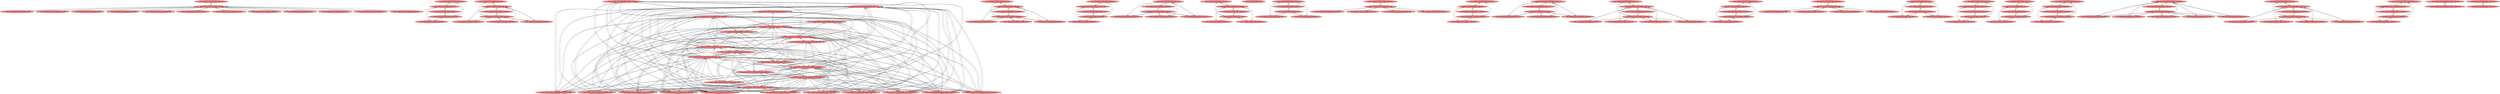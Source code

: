 
digraph G {


node915 [fillcolor=lightcoral,label="  %53 = load i32**, i32*** %c, align 8, !dbg !1488",shape=ellipse,style=filled ]
node913 [fillcolor=lightcoral,label="  %22 = load i32, i32* %i28, align 4, !dbg !1398",shape=ellipse,style=filled ]
node909 [fillcolor=lightcoral,label="  %51 = load i32, i32* %j70, align 4, !dbg !1481",shape=ellipse,style=filled ]
node906 [fillcolor=lightcoral,label="  %76 = load i32*, i32** %arrayidx123, align 8, !dbg !1534",shape=ellipse,style=filled ]
node904 [fillcolor=lightcoral,label="  %49 = load i32, i32* %i66, align 4, !dbg !1480",shape=ellipse,style=filled ]
node900 [fillcolor=lightcoral,label="  %50 = load i32*, i32** %arrayidx86, align 8, !dbg !1479",shape=ellipse,style=filled ]
node890 [fillcolor=lightcoral,label="  %32 = load i32, i32* %j50, align 4, !dbg !1433",shape=ellipse,style=filled ]
node887 [fillcolor=lightcoral,label="  %64 = load i32**, i32*** %c, align 8, !dbg !1524",shape=ellipse,style=filled ]
node901 [fillcolor=lightcoral,label="  %48 = load i32**, i32*** %c, align 8, !dbg !1479",shape=ellipse,style=filled ]
node886 [fillcolor=lightcoral,label="  store i32 0, i32* %i66, align 4, !dbg !1447",shape=ellipse,style=filled ]
node884 [fillcolor=lightcoral,label="  store i32 0, i32* %i142, align 4, !dbg !1566",shape=ellipse,style=filled ]
node895 [fillcolor=lightcoral,label="  %41 = load i32, i32* %k, align 4, !dbg !1474",shape=ellipse,style=filled ]
node883 [fillcolor=lightcoral,label="  store i32 %inc61, i32* %j50, align 4, !dbg !1436",shape=ellipse,style=filled ]
node881 [fillcolor=lightcoral,label="  store i32 0, i32* %retval, align 4",shape=ellipse,style=filled ]
node879 [fillcolor=lightcoral,label="  %47 = load i32, i32* %arrayidx84, align 4, !dbg !1475",shape=ellipse,style=filled ]
node878 [fillcolor=lightcoral,label="  %95 = load i32, i32* %i142, align 4, !dbg !1582",shape=ellipse,style=filled ]
node877 [fillcolor=lightcoral,label="  %31 = load i32*, i32** %arrayidx57, align 8, !dbg !1431",shape=ellipse,style=filled ]
node908 [fillcolor=lightcoral,label="  store i32 %inc12, i32* %i4, align 4, !dbg !1342",shape=ellipse,style=filled ]
node874 [fillcolor=lightcoral,label="  %29 = load i32**, i32*** %b, align 8, !dbg !1431",shape=ellipse,style=filled ]
node871 [fillcolor=lightcoral,label="  %28 = load i32, i32* %j50, align 4, !dbg !1424",shape=ellipse,style=filled ]
node868 [fillcolor=lightcoral,label="  %71 = load i32*, i32** %arrayidx118, align 8, !dbg !1529",shape=ellipse,style=filled ]
node866 [fillcolor=lightcoral,label="  %27 = load i32, i32* %i46, align 4, !dbg !1415",shape=ellipse,style=filled ]
node865 [fillcolor=lightcoral,label="  %87 = load i32**, i32*** %c, align 8, !dbg !1572",shape=ellipse,style=filled ]
node864 [fillcolor=lightcoral,label="  store i32 %inc159, i32* %j138, align 4, !dbg !1587",shape=ellipse,style=filled ]
node894 [fillcolor=lightcoral,label="  %75 = load i32, i32* %i105, align 4, !dbg !1535",shape=ellipse,style=filled ]
node863 [fillcolor=lightcoral,label="  store i32 %mul, i32* %arrayidx88, align 4, !dbg !1482",shape=ellipse,style=filled ]
node869 [fillcolor=lightcoral,label="  %69 = load i32**, i32*** %c, align 8, !dbg !1529",shape=ellipse,style=filled ]
node862 [fillcolor=lightcoral,label="  %103 = load i32, i32* %i176, align 4, !dbg !1620",shape=ellipse,style=filled ]
node892 [fillcolor=lightcoral,label="  %38 = load i32**, i32*** %a, align 8, !dbg !1471",shape=ellipse,style=filled ]
node859 [fillcolor=lightcoral,label="  %15 = load i32**, i32*** %c, align 8, !dbg !1360",shape=ellipse,style=filled ]
node893 [fillcolor=lightcoral,label="  %39 = load i32, i32* %i66, align 4, !dbg !1473",shape=ellipse,style=filled ]
node857 [fillcolor=lightcoral,label="  %42 = load i32, i32* %arrayidx80, align 4, !dbg !1471",shape=ellipse,style=filled ]
node861 [fillcolor=lightcoral,label="  store i32 0, i32* %i46, align 4, !dbg !1413",shape=ellipse,style=filled ]
node856 [fillcolor=lightcoral,label="  store i32 0, i32* %j, align 4, !dbg !1388",shape=ellipse,style=filled ]
node854 [fillcolor=lightcoral,label="  store i32 %rem55, i32* %arrayidx59, align 4, !dbg !1434",shape=ellipse,style=filled ]
node870 [fillcolor=lightcoral,label="  %16 = load i32, i32* %i15, align 4, !dbg !1361",shape=ellipse,style=filled ]
node852 [fillcolor=lightcoral,label="  %5 = load i32, i32* %i, align 4, !dbg !1320",shape=ellipse,style=filled ]
node849 [fillcolor=lightcoral,label="  store i32 %rem, i32* %arrayidx39, align 4, !dbg !1400",shape=ellipse,style=filled ]
node848 [fillcolor=lightcoral,label="  store i32** %0, i32*** %a, align 8, !dbg !1305",shape=ellipse,style=filled ]
node845 [fillcolor=lightcoral,label="  %35 = load i32, i32* %i66, align 4, !dbg !1449",shape=ellipse,style=filled ]
node911 [fillcolor=lightcoral,label="  store i32 %inc90, i32* %k, align 4, !dbg !1484",shape=ellipse,style=filled ]
node844 [fillcolor=lightcoral,label="  store i32 0, i32* %i, align 4, !dbg !1308",shape=ellipse,style=filled ]
node843 [fillcolor=lightcoral,label="  %1 = load i32, i32* %i, align 4, !dbg !1310",shape=ellipse,style=filled ]
node896 [fillcolor=lightcoral,label="  %45 = load i32*, i32** %arrayidx82, align 8, !dbg !1475",shape=ellipse,style=filled ]
node842 [fillcolor=lightcoral,label="  %10 = load i32, i32* %i4, align 4, !dbg !1339",shape=ellipse,style=filled ]
node851 [fillcolor=lightcoral,label="  %86 = load i32, i32* %i142, align 4, !dbg !1568",shape=ellipse,style=filled ]
node841 [fillcolor=lightcoral,label="  store i32 0, i32* %i4, align 4, !dbg !1330",shape=ellipse,style=filled ]
node836 [fillcolor=lightcoral,label="  %4 = load i32, i32* %i, align 4, !dbg !1317",shape=ellipse,style=filled ]
node898 [fillcolor=lightcoral,label="  %46 = load i32, i32* %j70, align 4, !dbg !1477",shape=ellipse,style=filled ]
node835 [fillcolor=lightcoral,label="  store i32 %inc23, i32* %i15, align 4, !dbg !1364",shape=ellipse,style=filled ]
node834 [fillcolor=lightcoral,label="  %58 = load i32, i32* %j70, align 4, !dbg !1493",shape=ellipse,style=filled ]
node840 [fillcolor=lightcoral,label="  store i32** %12, i32*** %c, align 8, !dbg !1349",shape=ellipse,style=filled ]
node832 [fillcolor=lightcoral,label="  store i32 %inc41, i32* %j, align 4, !dbg !1402",shape=ellipse,style=filled ]
node831 [fillcolor=lightcoral,label="  store i32 0, i32* %i15, align 4, !dbg !1352",shape=ellipse,style=filled ]
node875 [fillcolor=lightcoral,label="  %44 = load i32, i32* %k, align 4, !dbg !1476",shape=ellipse,style=filled ]
node830 [fillcolor=lightcoral,label="  %17 = load i32, i32* %i15, align 4, !dbg !1364",shape=ellipse,style=filled ]
node829 [fillcolor=lightcoral,label="  store i32* %14, i32** %arrayidx21, align 8, !dbg !1362",shape=ellipse,style=filled ]
node818 [fillcolor=lightcoral,label="  %116 = load i32, i32* %i188, align 4, !dbg !1648",shape=ellipse,style=filled ]
node781 [fillcolor=lightcoral,label="  store i32 %inc133, i32* %j109, align 4, !dbg !1546",shape=ellipse,style=filled ]
node790 [fillcolor=lightcoral,label="  %72 = load i32, i32* %j109, align 4, !dbg !1531",shape=ellipse,style=filled ]
node855 [fillcolor=lightcoral,label="  %11 = load i32, i32* %i4, align 4, !dbg !1342",shape=ellipse,style=filled ]
node846 [fillcolor=lightcoral,label="  %101 = load i32, i32* %expn, align 4, !dbg !1607",shape=ellipse,style=filled ]
node784 [fillcolor=lightcoral,label="  %81 = load i32*, i32** %arrayidx127, align 8, !dbg !1539",shape=ellipse,style=filled ]
node757 [fillcolor=lightcoral,label="  %111 = load i32, i32* %i188, align 4, !dbg !1639",shape=ellipse,style=filled ]
node914 [fillcolor=lightcoral,label="  store i32** %6, i32*** %b, align 8, !dbg !1327",shape=ellipse,style=filled ]
node826 [fillcolor=lightcoral,label="  %19 = load i32, i32* %i28, align 4, !dbg !1381",shape=ellipse,style=filled ]
node880 [fillcolor=lightcoral,label="  %59 = load i32, i32* %i66, align 4, !dbg !1498",shape=ellipse,style=filled ]
node764 [fillcolor=lightcoral,label="  %119 = load i32, i32* %i203, align 4, !dbg !1658",shape=ellipse,style=filled ]
node853 [fillcolor=lightcoral,label="  %37 = load i32, i32* %k, align 4, !dbg !1467",shape=ellipse,style=filled ]
node816 [fillcolor=lightcoral,label="  %82 = load i32, i32* %j109, align 4, !dbg !1541",shape=ellipse,style=filled ]
node772 [fillcolor=lightcoral,label="  store i32 %inc156, i32* %i142, align 4, !dbg !1582",shape=ellipse,style=filled ]
node903 [fillcolor=lightcoral,label="  %40 = load i32*, i32** %arrayidx78, align 8, !dbg !1471",shape=ellipse,style=filled ]
node801 [fillcolor=lightcoral,label="  %102 = load i32, i32* %expn, align 4, !dbg !1612",shape=ellipse,style=filled ]
node916 [fillcolor=lightcoral,label="  %54 = load i32, i32* %i66, align 4, !dbg !1489",shape=ellipse,style=filled ]
node837 [fillcolor=lightcoral,label="  %34 = load i32, i32* %i46, align 4, !dbg !1441",shape=ellipse,style=filled ]
node775 [fillcolor=lightcoral,label="  %91 = load i32**, i32*** %c, align 8, !dbg !1576",shape=ellipse,style=filled ]
node771 [fillcolor=lightcoral,label="  %98 = load i32, i32* %arrayidx162, align 4, !dbg !1593",shape=ellipse,style=filled ]
node768 [fillcolor=lightcoral,label="  %96 = load i32, i32* %j138, align 4, !dbg !1587",shape=ellipse,style=filled ]
node858 [fillcolor=lightcoral,label="  %7 = load i32, i32* %i4, align 4, !dbg !1332",shape=ellipse,style=filled ]
node767 [fillcolor=lightcoral,label="  %97 = load i32, i32* %expn, align 4, !dbg !1591",shape=ellipse,style=filled ]
node873 [fillcolor=lightcoral,label="  %24 = load i32, i32* %j, align 4, !dbg !1399",shape=ellipse,style=filled ]
node815 [fillcolor=lightcoral,label="  store i32 0, i32* %i28, align 4, !dbg !1379",shape=ellipse,style=filled ]
node753 [fillcolor=lightcoral,label="  %120 = load i32**, i32*** %c, align 8, !dbg !1662",shape=ellipse,style=filled ]
node808 [fillcolor=lightcoral,label="  %56 = load i32, i32* %j70, align 4, !dbg !1490",shape=ellipse,style=filled ]
node847 [fillcolor=lightcoral,label="  store i32 %inc, i32* %i, align 4, !dbg !1320",shape=ellipse,style=filled ]
node765 [fillcolor=lightcoral,label="  store i32 0, i32* %i176, align 4, !dbg !1618",shape=ellipse,style=filled ]
node783 [fillcolor=lightcoral,label="  %80 = load i32, i32* %i105, align 4, !dbg !1540",shape=ellipse,style=filled ]
node752 [fillcolor=lightcoral,label="  %122 = load i32*, i32** %arrayidx208, align 8, !dbg !1662",shape=ellipse,style=filled ]
node882 [fillcolor=lightcoral,label="  %33 = load i32, i32* %j50, align 4, !dbg !1436",shape=ellipse,style=filled ]
node839 [fillcolor=lightcoral,label="  %3 = load i32**, i32*** %a, align 8, !dbg !1316",shape=ellipse,style=filled ]
node761 [fillcolor=lightcoral,label="  store i32 %inc183, i32* %i176, align 4, !dbg !1629",shape=ellipse,style=filled ]
node905 [fillcolor=lightcoral,label="  %100 = load i32, i32* %expn, align 4, !dbg !1600",shape=ellipse,style=filled ]
node770 [fillcolor=lightcoral,label="  %94 = load i32, i32* %j138, align 4, !dbg !1579",shape=ellipse,style=filled ]
node773 [fillcolor=lightcoral,label="  %93 = load i32*, i32** %arrayidx152, align 8, !dbg !1576",shape=ellipse,style=filled ]
node789 [fillcolor=lightcoral,label="  %77 = load i32, i32* %j109, align 4, !dbg !1536",shape=ellipse,style=filled ]
node780 [fillcolor=lightcoral,label="  store i32 %inc136, i32* %i105, align 4, !dbg !1551",shape=ellipse,style=filled ]
node769 [fillcolor=lightcoral,label="  %99 = load i32**, i32*** %c, align 8, !dbg !1594",shape=ellipse,style=filled ]
node803 [fillcolor=lightcoral,label="  store i32 %inc100, i32* %i66, align 4, !dbg !1498",shape=ellipse,style=filled ]
node820 [fillcolor=lightcoral,label="  store i32 0, i32* %k, align 4, !dbg !1465",shape=ellipse,style=filled ]
node760 [fillcolor=lightcoral,label="  %109 = load i32**, i32*** %a, align 8, !dbg !1633",shape=ellipse,style=filled ]
node758 [fillcolor=lightcoral,label="  %113 = load i32, i32* %i188, align 4, !dbg !1645",shape=ellipse,style=filled ]
node891 [fillcolor=lightcoral,label="  %36 = load i32, i32* %j70, align 4, !dbg !1458",shape=ellipse,style=filled ]
node860 [fillcolor=lightcoral,label="  %25 = load i32, i32* %j, align 4, !dbg !1402",shape=ellipse,style=filled ]
node791 [fillcolor=lightcoral,label="  %70 = load i32, i32* %i105, align 4, !dbg !1530",shape=ellipse,style=filled ]
node823 [fillcolor=lightcoral,label="  %20 = load i32, i32* %j, align 4, !dbg !1390",shape=ellipse,style=filled ]
node754 [fillcolor=lightcoral,label="  %117 = load i32**, i32*** %b, align 8, !dbg !1652",shape=ellipse,style=filled ]
node824 [fillcolor=lightcoral,label="  %108 = load i32, i32* %i176, align 4, !dbg !1629",shape=ellipse,style=filled ]
node912 [fillcolor=lightcoral,label="  store i32 0, i32* %j138, align 4, !dbg !1557",shape=ellipse,style=filled ]
node755 [fillcolor=lightcoral,label="  %114 = load i32*, i32** %arrayidx193, align 8, !dbg !1643",shape=ellipse,style=filled ]
node762 [fillcolor=lightcoral,label="  %106 = load i32*, i32** %arrayidx181, align 8, !dbg !1624",shape=ellipse,style=filled ]
node813 [fillcolor=lightcoral,label="  store i32* %8, i32** %arrayidx10, align 8, !dbg !1340",shape=ellipse,style=filled ]
node751 [fillcolor=lightcoral,label="  store i32 %inc213, i32* %i203, align 4, !dbg !1667",shape=ellipse,style=filled ]
node867 [fillcolor=lightcoral,label="  store i32 0, i32* %j50, align 4, !dbg !1422",shape=ellipse,style=filled ]
node766 [fillcolor=lightcoral,label="  store i32 %inc174, i32* %expn, align 4, !dbg !1612",shape=ellipse,style=filled ]
node838 [fillcolor=lightcoral,label="  %90 = load i32, i32* %j138, align 4, !dbg !1575",shape=ellipse,style=filled ]
node819 [fillcolor=lightcoral,label="  %13 = load i32, i32* %i15, align 4, !dbg !1354",shape=ellipse,style=filled ]
node763 [fillcolor=lightcoral,label="  %104 = load i32**, i32*** %a, align 8, !dbg !1624",shape=ellipse,style=filled ]
node787 [fillcolor=lightcoral,label="  %78 = load i32, i32* %tmp, align 4, !dbg !1538",shape=ellipse,style=filled ]
node889 [fillcolor=lightcoral,label="  store i32 0, i32* %j70, align 4, !dbg !1456",shape=ellipse,style=filled ]
node797 [fillcolor=lightcoral,label="  store i32 0, i32* %i105, align 4, !dbg !1509",shape=ellipse,style=filled ]
node888 [fillcolor=lightcoral,label="  %9 = load i32**, i32*** %b, align 8, !dbg !1338",shape=ellipse,style=filled ]
node876 [fillcolor=lightcoral,label="  %84 = load i32, i32* %i105, align 4, !dbg !1551",shape=ellipse,style=filled ]
node788 [fillcolor=lightcoral,label="  store i32 %73, i32* %arrayidx125, align 4, !dbg !1537",shape=ellipse,style=filled ]
node907 [fillcolor=lightcoral,label="  %74 = load i32**, i32*** %c, align 8, !dbg !1534",shape=ellipse,style=filled ]
node777 [fillcolor=lightcoral,label="  %89 = load i32*, i32** %arrayidx147, align 8, !dbg !1572",shape=ellipse,style=filled ]
node796 [fillcolor=lightcoral,label="  %65 = load i32, i32* %i105, align 4, !dbg !1526",shape=ellipse,style=filled ]
node817 [fillcolor=lightcoral,label="  store i32 0, i32* %expn, align 4, !dbg !1370",shape=ellipse,style=filled ]
node821 [fillcolor=lightcoral,label="  %121 = load i32, i32* %i203, align 4, !dbg !1664",shape=ellipse,style=filled ]
node785 [fillcolor=lightcoral,label="  %79 = load i32**, i32*** %c, align 8, !dbg !1539",shape=ellipse,style=filled ]
node792 [fillcolor=lightcoral,label="  %105 = load i32, i32* %i176, align 4, !dbg !1626",shape=ellipse,style=filled ]
node794 [fillcolor=lightcoral,label="  %68 = load i32, i32* %arrayidx116, align 4, !dbg !1524",shape=ellipse,style=filled ]
node776 [fillcolor=lightcoral,label="  %112 = load i32**, i32*** %b, align 8, !dbg !1643",shape=ellipse,style=filled ]
node811 [fillcolor=lightcoral,label="  %67 = load i32, i32* %j109, align 4, !dbg !1527",shape=ellipse,style=filled ]
node872 [fillcolor=lightcoral,label="  %66 = load i32*, i32** %arrayidx114, align 8, !dbg !1524",shape=ellipse,style=filled ]
node795 [fillcolor=lightcoral,label="  %124 = load i32, i32* %i203, align 4, !dbg !1667",shape=ellipse,style=filled ]
node786 [fillcolor=lightcoral,label="  %83 = load i32, i32* %j109, align 4, !dbg !1546",shape=ellipse,style=filled ]
node778 [fillcolor=lightcoral,label="  %88 = load i32, i32* %i142, align 4, !dbg !1574",shape=ellipse,style=filled ]
node810 [fillcolor=lightcoral,label="  store i32* %2, i32** %arrayidx, align 8, !dbg !1318",shape=ellipse,style=filled ]
node902 [fillcolor=lightcoral,label="  %26 = load i32, i32* %i28, align 4, !dbg !1407",shape=ellipse,style=filled ]
node779 [fillcolor=lightcoral,label="  %85 = load i32, i32* %j138, align 4, !dbg !1559",shape=ellipse,style=filled ]
node798 [fillcolor=lightcoral,label="  store i32 %call102, i32* %arrayidx104, align 4, !dbg !1506",shape=ellipse,style=filled ]
node756 [fillcolor=lightcoral,label="  %125 = load i32**, i32*** %c, align 8, !dbg !1671",shape=ellipse,style=filled ]
node799 [fillcolor=lightcoral,label="  store i32 0, i32* %j109, align 4, !dbg !1518",shape=ellipse,style=filled ]
node897 [fillcolor=lightcoral,label="  %43 = load i32**, i32*** %b, align 8, !dbg !1475",shape=ellipse,style=filled ]
node802 [fillcolor=lightcoral,label="  %60 = load i32**, i32*** %c, align 8, !dbg !1502",shape=ellipse,style=filled ]
node774 [fillcolor=lightcoral,label="  %92 = load i32, i32* %i142, align 4, !dbg !1577",shape=ellipse,style=filled ]
node800 [fillcolor=lightcoral,label="  %61 = load i32, i32* %expn, align 4, !dbg !1504",shape=ellipse,style=filled ]
node828 [fillcolor=lightcoral,label="  %23 = load i32*, i32** %arrayidx37, align 8, !dbg !1397",shape=ellipse,style=filled ]
node804 [fillcolor=lightcoral,label="  store i32 %inc97, i32* %j70, align 4, !dbg !1493",shape=ellipse,style=filled ]
node850 [fillcolor=lightcoral,label="  %30 = load i32, i32* %i46, align 4, !dbg !1432",shape=ellipse,style=filled ]
node833 [fillcolor=lightcoral,label="  store i32 %inc44, i32* %i28, align 4, !dbg !1407",shape=ellipse,style=filled ]
node782 [fillcolor=lightcoral,label="  store i32 %78, i32* %arrayidx131, align 4, !dbg !1544",shape=ellipse,style=filled ]
node805 [fillcolor=lightcoral,label="  store i32 %add, i32* %arrayidx95, align 4, !dbg !1491",shape=ellipse,style=filled ]
node759 [fillcolor=lightcoral,label="  store i32 0, i32* %i188, align 4, !dbg !1637",shape=ellipse,style=filled ]
node806 [fillcolor=lightcoral,label="  %62 = load i32, i32* %i105, align 4, !dbg !1511",shape=ellipse,style=filled ]
node807 [fillcolor=lightcoral,label="  %57 = load i32, i32* %arrayidx95, align 4, !dbg !1491",shape=ellipse,style=filled ]
node885 [fillcolor=lightcoral,label="  store i32 %inc64, i32* %i46, align 4, !dbg !1441",shape=ellipse,style=filled ]
node814 [fillcolor=lightcoral,label="  store i32 %inc198, i32* %i188, align 4, !dbg !1648",shape=ellipse,style=filled ]
node809 [fillcolor=lightcoral,label="  %55 = load i32*, i32** %arrayidx93, align 8, !dbg !1488",shape=ellipse,style=filled ]
node910 [fillcolor=lightcoral,label="  %52 = load i32, i32* %k, align 4, !dbg !1484",shape=ellipse,style=filled ]
node812 [fillcolor=lightcoral,label="  %63 = load i32, i32* %j109, align 4, !dbg !1520",shape=ellipse,style=filled ]
node793 [fillcolor=lightcoral,label="  store i32 %68, i32* %tmp, align 4, !dbg !1528",shape=ellipse,style=filled ]
node822 [fillcolor=lightcoral,label="  store i32 0, i32* %i203, align 4, !dbg !1656",shape=ellipse,style=filled ]
node899 [fillcolor=lightcoral,label="  %73 = load i32, i32* %arrayidx121, align 4, !dbg !1529",shape=ellipse,style=filled ]
node825 [fillcolor=lightcoral,label="  %18 = load i32, i32* %expn, align 4, !dbg !1372",shape=ellipse,style=filled ]
node827 [fillcolor=lightcoral,label="  %21 = load i32**, i32*** %a, align 8, !dbg !1397",shape=ellipse,style=filled ]

node863->node762 [ ]
node863->node777 [ ]
node777->node863 [ ]
node794->node863 [ ]
node863->node872 [ ]
node872->node863 [ ]
node900->node782 [ ]
node774->node772 [ ]
node772->node774 [ ]
node782->node896 [ ]
node875->node911 [ ]
node911->node875 [ ]
node857->node782 [ ]
node782->node857 [ ]
node857->node788 [ ]
node909->node804 [ ]
node807->node849 [ ]
node804->node909 [ ]
node788->node857 [ ]
node857->node805 [ ]
node806->node780 [ ]
node780->node806 [ ]
node809->node863 [ ]
node906->node782 [ ]
node782->node903 [ ]
node782->node906 [ ]
node863->node903 [ ]
node903->node863 [ ]
node910->node820 [ ]
node891->node804 [ ]
node885->node837 [ ]
node891->node889 [ ]
node916->node886 [ ]
node845->node803 [ ]
node803->node845 [ ]
node886->node880 [ ]
node904->node886 [ ]
node896->node788 [ ]
node788->node896 [ ]
node893->node886 [ ]
node886->node893 [ ]
node867->node890 [ ]
node903->node849 [ ]
node863->node794 [ ]
node849->node903 [ ]
node784->node854 [ ]
node854->node906 [ ]
node854->node899 [ ]
node809->node854 [ ]
node900->node854 [ ]
node854->node900 [ ]
node759->node757 [ ]
node854->node777 [ ]
node777->node854 [ ]
node854->node879 [ ]
node857->node854 [ ]
node854->node857 [ ]
node854->node752 [ ]
node877->node854 [ ]
node885->node850 [ ]
node877->node805 [ ]
node850->node885 [ ]
node903->node788 [ ]
node765->node824 [ ]
node850->node861 [ ]
node861->node850 [ ]
node902->node833 [ ]
node849->node755 [ ]
node755->node849 [ ]
node782->node777 [ ]
node777->node782 [ ]
node773->node849 [ ]
node893->node803 [ ]
node813->node868 [ ]
node868->node813 [ ]
node849->node777 [ ]
node880->node886 [ ]
node777->node849 [ ]
node849->node906 [ ]
node813->node809 [ ]
node809->node829 [ ]
node810->node773 [ ]
node882->node867 [ ]
node773->node810 [ ]
node762->node813 [ ]
node813->node899 [ ]
node829->node903 [ ]
node899->node813 [ ]
node906->node849 [ ]
node844->node852 [ ]
node903->node782 [ ]
node784->node849 [ ]
node872->node813 [ ]
node854->node807 [ ]
node813->node807 [ ]
node829->node896 [ ]
node759->node818 [ ]
node903->node813 [ ]
node909->node889 [ ]
node813->node828 [ ]
node828->node813 [ ]
node908->node842 [ ]
node898->node804 [ ]
node752->node813 [ ]
node820->node853 [ ]
node804->node898 [ ]
node896->node854 [ ]
node914->node754 [ ]
node900->node849 [ ]
node773->node854 [ ]
node754->node914 [ ]
node908->node858 [ ]
node858->node908 [ ]
node820->node895 [ ]
node805->node900 [ ]
node829->node857 [ ]
node854->node872 [ ]
node872->node854 [ ]
node807->node854 [ ]
node810->node755 [ ]
node755->node810 [ ]
node855->node841 [ ]
node863->node877 [ ]
node877->node863 [ ]
node853->node820 [ ]
node896->node805 [ ]
node871->node883 [ ]
node810->node872 [ ]
node905->node817 [ ]
node817->node800 [ ]
node829->node828 [ ]
node791->node780 [ ]
node773->node829 [ ]
node879->node849 [ ]
node858->node841 [ ]
node841->node858 [ ]
node892->node848 [ ]
node854->node896 [ ]
node817->node801 [ ]
node866->node885 [ ]
node833->node902 [ ]
node829->node899 [ ]
node762->node788 [ ]
node810->node784 [ ]
node784->node810 [ ]
node810->node877 [ ]
node901->node840 [ ]
node840->node901 [ ]
node879->node813 [ ]
node818->node759 [ ]
node813->node879 [ ]
node872->node810 [ ]
node813->node777 [ ]
node788->node903 [ ]
node777->node813 [ ]
node780->node876 [ ]
node847->node836 [ ]
node828->node810 [ ]
node848->node827 [ ]
node788->node762 [ ]
node827->node848 [ ]
node843->node847 [ ]
node804->node834 [ ]
node899->node863 [ ]
node861->node866 [ ]
node813->node755 [ ]
node755->node813 [ ]
node794->node813 [ ]
node823->node832 [ ]
node801->node817 [ ]
node844->node843 [ ]
node849->node784 [ ]
node842->node841 [ ]
node841->node842 [ ]
node760->node848 [ ]
node911->node895 [ ]
node777->node829 [ ]
node903->node854 [ ]
node854->node903 [ ]
node887->node840 [ ]
node840->node859 [ ]
node852->node844 [ ]
node840->node887 [ ]
node868->node854 [ ]
node863->node906 [ ]
node889->node834 [ ]
node836->node847 [ ]
node906->node863 [ ]
node900->node829 [ ]
node829->node900 [ ]
node879->node805 [ ]
node849->node807 [ ]
node805->node879 [ ]
node798->node771 [ ]
node896->node782 [ ]
node771->node798 [ ]
node896->node810 [ ]
node810->node896 [ ]
node874->node914 [ ]
node854->node755 [ ]
node914->node874 [ ]
node757->node759 [ ]
node788->node879 [ ]
node782->node828 [ ]
node807->node810 [ ]
node810->node809 [ ]
node832->node823 [ ]
node817->node846 [ ]
node863->node896 [ ]
node843->node844 [ ]
node797->node796 [ ]
node809->node810 [ ]
node796->node797 [ ]
node829->node868 [ ]
node834->node889 [ ]
node868->node829 [ ]
node795->node822 [ ]
node884->node851 [ ]
node809->node805 [ ]
node773->node863 [ ]
node805->node794 [ ]
node840->node869 [ ]
node782->node879 [ ]
node899->node782 [ ]
node805->node809 [ ]
node862->node761 [ ]
node788->node809 [ ]
node886->node845 [ ]
node809->node782 [ ]
node835->node870 [ ]
node841->node855 [ ]
node782->node809 [ ]
node752->node854 [ ]
node813->node794 [ ]
node840->node915 [ ]
node805->node807 [ ]
node807->node788 [ ]
node794->node849 [ ]
node781->node811 [ ]
node854->node809 [ ]
node788->node807 [ ]
node807->node782 [ ]
node820->node875 [ ]
node772->node878 [ ]
node805->node877 [ ]
node770->node912 [ ]
node794->node782 [ ]
node825->node817 [ ]
node784->node805 [ ]
node871->node867 [ ]
node810->node857 [ ]
node877->node829 [ ]
node870->node835 [ ]
node863->node809 [ ]
node755->node854 [ ]
node805->node773 [ ]
node782->node794 [ ]
node810->node900 [ ]
node781->node816 [ ]
node813->node906 [ ]
node813->node900 [ ]
node762->node805 [ ]
node804->node891 [ ]
node906->node813 [ ]
node857->node829 [ ]
node805->node872 [ ]
node896->node829 [ ]
node831->node830 [ ]
node899->node849 [ ]
node784->node829 [ ]
node840->node865 [ ]
node875->node820 [ ]
node797->node783 [ ]
node906->node829 [ ]
node884->node778 [ ]
node783->node797 [ ]
node799->node812 [ ]
node900->node863 [ ]
node812->node799 [ ]
node810->node828 [ ]
node911->node853 [ ]
node805->node857 [ ]
node811->node799 [ ]
node828->node829 [ ]
node877->node813 [ ]
node799->node816 [ ]
node807->node805 [ ]
node808->node804 [ ]
node762->node854 [ ]
node781->node812 [ ]
node812->node781 [ ]
node806->node797 [ ]
node780->node796 [ ]
node755->node788 [ ]
node796->node780 [ ]
node908->node855 [ ]
node783->node780 [ ]
node781->node786 [ ]
node788->node872 [ ]
node805->node762 [ ]
node878->node772 [ ]
node872->node782 [ ]
node906->node788 [ ]
node787->node793 [ ]
node755->node829 [ ]
node900->node813 [ ]
node767->node766 [ ]
node761->node824 [ ]
node863->node784 [ ]
node903->node805 [ ]
node826->node815 [ ]
node906->node854 [ ]
node788->node868 [ ]
node782->node868 [ ]
node840->node802 [ ]
node915->node840 [ ]
node781->node790 [ ]
node886->node904 [ ]
node829->node807 [ ]
node813->node857 [ ]
node817->node825 [ ]
node755->node863 [ ]
node805->node868 [ ]
node752->node805 [ ]
node799->node789 [ ]
node828->node863 [ ]
node793->node787 [ ]
node854->node784 [ ]
node788->node755 [ ]
node790->node781 [ ]
node788->node906 [ ]
node766->node801 [ ]
node829->node755 [ ]
node899->node788 [ ]
node899->node810 [ ]
node810->node903 [ ]
node765->node862 [ ]
node856->node823 [ ]
node864->node770 [ ]
node778->node772 [ ]
node792->node761 [ ]
node804->node808 [ ]
node860->node832 [ ]
node899->node805 [ ]
node809->node813 [ ]
node884->node774 [ ]
node872->node788 [ ]
node851->node772 [ ]
node842->node908 [ ]
node768->node864 [ ]
node868->node863 [ ]
node769->node840 [ ]
node889->node898 [ ]
node897->node914 [ ]
node784->node863 [ ]
node829->node773 [ ]
node855->node908 [ ]
node782->node762 [ ]
node799->node786 [ ]
node905->node766 [ ]
node857->node813 [ ]
node764->node822 [ ]
node780->node894 [ ]
node838->node864 [ ]
node803->node893 [ ]
node866->node861 [ ]
node846->node817 [ ]
node856->node860 [ ]
node759->node758 [ ]
node872->node805 [ ]
node761->node862 [ ]
node862->node765 [ ]
node772->node778 [ ]
node861->node837 [ ]
node821->node751 [ ]
node755->node782 [ ]
node775->node840 [ ]
node824->node761 [ ]
node818->node814 [ ]
node849->node773 [ ]
node757->node814 [ ]
node782->node752 [ ]
node880->node803 [ ]
node854->node868 [ ]
node814->node758 [ ]
node889->node891 [ ]
node912->node770 [ ]
node849->node828 [ ]
node814->node818 [ ]
node854->node773 [ ]
node794->node805 [ ]
node900->node805 [ ]
node896->node863 [ ]
node848->node892 [ ]
node799->node811 [ ]
node774->node884 [ ]
node751->node821 [ ]
node782->node872 [ ]
node890->node867 [ ]
node758->node759 [ ]
node883->node871 [ ]
node766->node800 [ ]
node860->node856 [ ]
node752->node782 [ ]
node822->node795 [ ]
node885->node866 [ ]
node847->node843 [ ]
node810->node762 [ ]
node863->node752 [ ]
node805->node755 [ ]
node803->node880 [ ]
node876->node780 [ ]
node810->node807 [ ]
node846->node766 [ ]
node899->node829 [ ]
node912->node838 [ ]
node837->node861 [ ]
node761->node792 [ ]
node797->node806 [ ]
node766->node905 [ ]
node863->node773 [ ]
node824->node765 [ ]
node810->node794 [ ]
node784->node788 [ ]
node817->node767 [ ]
node836->node844 [ ]
node784->node782 [ ]
node851->node884 [ ]
node795->node751 [ ]
node766->node825 [ ]
node773->node805 [ ]
node868->node788 [ ]
node772->node851 [ ]
node882->node883 [ ]
node848->node839 [ ]
node864->node779 [ ]
node854->node877 [ ]
node782->node755 [ ]
node863->node807 [ ]
node878->node884 [ ]
node829->node752 [ ]
node805->node784 [ ]
node848->node760 [ ]
node829->node777 [ ]
node752->node788 [ ]
node751->node795 [ ]
node767->node817 [ ]
node779->node864 [ ]
node868->node805 [ ]
node762->node863 [ ]
node773->node782 [ ]
node768->node912 [ ]
node766->node846 [ ]
node914->node897 [ ]
node788->node794 [ ]
node782->node807 [ ]
node808->node889 [ ]
node829->node794 [ ]
node896->node849 [ ]
node879->node829 [ ]
node879->node788 [ ]
node876->node797 [ ]
node912->node768 [ ]
node800->node817 [ ]
node762->node782 [ ]
node913->node833 [ ]
node849->node900 [ ]
node873->node832 [ ]
node868->node849 [ ]
node849->node868 [ ]
node758->node814 [ ]
node752->node829 [ ]
node807->node863 [ ]
node784->node813 [ ]
node814->node757 [ ]
node854->node762 [ ]
node816->node781 [ ]
node751->node764 [ ]
node797->node876 [ ]
node782->node784 [ ]
node815->node913 [ ]
node780->node783 [ ]
node813->node762 [ ]
node813->node773 [ ]
node786->node781 [ ]
node840->node785 [ ]
node789->node799 [ ]
node777->node805 [ ]
node788->node752 [ ]
node809->node788 [ ]
node797->node894 [ ]
node805->node906 [ ]
node777->node788 [ ]
node790->node799 [ ]
node788->node784 [ ]
node794->node854 [ ]
node762->node849 [ ]
node805->node752 [ ]
node781->node789 [ ]
node805->node896 [ ]
node788->node777 [ ]
node896->node813 [ ]
node762->node829 [ ]
node894->node780 [ ]
node773->node813 [ ]
node872->node849 [ ]
node869->node840 [ ]
node811->node781 [ ]
node848->node763 [ ]
node877->node782 [ ]
node840->node775 [ ]
node849->node857 [ ]
node810->node868 [ ]
node914->node888 [ ]
node888->node914 [ ]
node813->node896 [ ]
node900->node810 [ ]
node849->node896 [ ]
node803->node904 [ ]
node752->node863 [ ]
node817->node905 [ ]
node904->node803 [ ]
node810->node879 [ ]
node788->node828 [ ]
node895->node911 [ ]
node849->node879 [ ]
node773->node788 [ ]
node863->node868 [ ]
node828->node788 [ ]
node788->node900 [ ]
node815->node826 [ ]
node801->node766 [ ]
node900->node788 [ ]
node863->node828 [ ]
node849->node752 [ ]
node792->node765 [ ]
node822->node821 [ ]
node879->node854 [ ]
node807->node813 [ ]
node867->node871 [ ]
node838->node912 [ ]
node832->node873 [ ]
node833->node826 [ ]
node879->node782 [ ]
node786->node799 [ ]
node791->node797 [ ]
node756->node840 [ ]
node833->node913 [ ]
node870->node831 [ ]
node845->node886 [ ]
node828->node782 [ ]
node766->node767 [ ]
node873->node856 [ ]
node857->node863 [ ]
node764->node751 [ ]
node805->node777 [ ]
node863->node857 [ ]
node859->node840 [ ]
node807->node829 [ ]
node894->node797 [ ]
node911->node910 [ ]
node910->node911 [ ]
node816->node799 [ ]
node835->node830 [ ]
node877->node849 [ ]
node840->node756 [ ]
node799->node790 [ ]
node823->node856 [ ]
node815->node902 [ ]
node902->node815 [ ]
node805->node903 [ ]
node813->node784 [ ]
node840->node769 [ ]
node839->node848 [ ]
node822->node764 [ ]
node903->node829 [ ]
node895->node820 [ ]
node825->node766 [ ]
node830->node835 [ ]
node832->node860 [ ]
node794->node788 [ ]
node829->node784 [ ]
node883->node882 [ ]
node802->node840 [ ]
node782->node899 [ ]
node780->node791 [ ]
node794->node829 [ ]
node877->node788 [ ]
node777->node810 [ ]
node854->node794 [ ]
node903->node810 [ ]
node914->node776 [ ]
node828->node849 [ ]
node886->node916 [ ]
node834->node804 [ ]
node849->node794 [ ]
node782->node773 [ ]
node753->node840 [ ]
node889->node808 [ ]
node829->node762 [ ]
node829->node879 [ ]
node853->node911 [ ]
node765->node792 [ ]
node826->node833 [ ]
node898->node889 [ ]
node829->node906 [ ]
node829->node877 [ ]
node752->node849 [ ]
node828->node854 [ ]
node849->node899 [ ]
node854->node828 [ ]
node788->node773 [ ]
node819->node835 [ ]
node830->node831 [ ]
node797->node791 [ ]
node831->node870 [ ]
node813->node903 [ ]
node789->node781 [ ]
node819->node831 [ ]
node890->node883 [ ]
node849->node872 [ ]
node831->node819 [ ]
node805->node899 [ ]
node779->node912 [ ]
node912->node779 [ ]
node883->node890 [ ]
node809->node849 [ ]
node829->node809 [ ]
node763->node848 [ ]
node849->node809 [ ]
node810->node777 [ ]
node864->node768 [ ]
node752->node810 [ ]
node872->node829 [ ]
node810->node752 [ ]
node865->node840 [ ]
node782->node900 [ ]
node785->node840 [ ]
node849->node762 [ ]
node867->node882 [ ]
node840->node753 [ ]
node820->node910 [ ]
node906->node805 [ ]
node863->node900 [ ]
node821->node822 [ ]
node782->node877 [ ]
node857->node810 [ ]
node884->node878 [ ]
node835->node819 [ ]
node907->node840 [ ]
node863->node879 [ ]
node829->node872 [ ]
node840->node907 [ ]
node828->node805 [ ]
node899->node854 [ ]
node852->node847 [ ]
node868->node782 [ ]
node913->node815 [ ]
node803->node916 [ ]
node868->node810 [ ]
node788->node899 [ ]
node916->node803 [ ]
node805->node828 [ ]
node800->node766 [ ]
node844->node836 [ ]
node877->node810 [ ]
node857->node849 [ ]
node755->node805 [ ]
node849->node877 [ ]
node889->node909 [ ]
node776->node914 [ ]
node906->node810 [ ]
node863->node899 [ ]
node810->node906 [ ]
node770->node864 [ ]
node810->node899 [ ]
node879->node863 [ ]
node762->node810 [ ]
node863->node755 [ ]
node788->node877 [ ]
node778->node884 [ ]
node813->node872 [ ]
node847->node852 [ ]
node864->node838 [ ]
node856->node873 [ ]
node879->node810 [ ]
node837->node885 [ ]
node813->node752 [ ]
node794->node810 [ ]
node813->node877 [ ]


}
